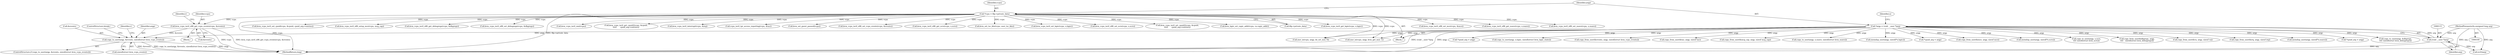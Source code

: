 digraph "0_linux_fda4e2e85589191b123d31cdc21fd33ee70f50fd_3@API" {
"1000511" [label="(Call,copy_to_user(argp, &events, sizeof(struct kvm_vcpu_events)))"];
"1000112" [label="(Call,*argp = (void __user *)arg)"];
"1000114" [label="(Call,(void __user *)arg)"];
"1000103" [label="(MethodParameterIn,unsigned long arg)"];
"1000502" [label="(Call,kvm_vcpu_ioctl_x86_get_vcpu_events(vcpu, &events))"];
"1000106" [label="(Call,*vcpu = filp->private_data)"];
"1000510" [label="(ControlStructure,if (copy_to_user(argp, &events, sizeof(struct kvm_vcpu_events))))"];
"1000103" [label="(MethodParameterIn,unsigned long arg)"];
"1000494" [label="(Call,kvm_vcpu_ioctl_x86_set_mce(vcpu, &mce))"];
"1000710" [label="(Call,memdup_user(argp, sizeof(*u.xcrs)))"];
"1000375" [label="(Call,msr_io(vcpu, argp, do_set_msr, 0))"];
"1000112" [label="(Call,*argp = (void __user *)arg)"];
"1000692" [label="(Call,copy_to_user(argp, u.xcrs,\n\t\t\t\t sizeof(struct kvm_xcrs)))"];
"1000609" [label="(Call,kvm_vcpu_ioctl_x86_get_xsave(vcpu, u.xsave))"];
"1000575" [label="(Call,copy_from_user(&dbgregs, argp,\n\t\t\t\t   sizeof(struct kvm_debugregs)))"];
"1000656" [label="(Call,kvm_vcpu_ioctl_x86_set_xsave(vcpu, u.xsave))"];
"1000116" [label="(Identifier,arg)"];
"1000114" [label="(Call,(void __user *)arg)"];
"1000279" [label="(Call,kvm_vcpu_ioctl_set_cpuid(vcpu, &cpuid, cpuid_arg->entries))"];
"1000517" [label="(ControlStructure,break;)"];
"1000440" [label="(Call,copy_from_user(&va, argp, sizeof va))"];
"1000473" [label="(Call,kvm_vcpu_ioctl_x86_setup_mce(vcpu, mcg_cap))"];
"1000113" [label="(Identifier,argp)"];
"1000104" [label="(Block,)"];
"1000547" [label="(Call,kvm_vcpu_ioctl_x86_get_debugregs(vcpu, &dbgregs))"];
"1000519" [label="(Identifier,r)"];
"1000512" [label="(Identifier,argp)"];
"1000237" [label="(Call,copy_from_user(&irq, argp, sizeof irq))"];
"1000584" [label="(Call,kvm_vcpu_ioctl_x86_set_debugregs(vcpu, &dbgregs))"];
"1000121" [label="(Identifier,u)"];
"1000255" [label="(Call,kvm_vcpu_ioctl_nmi(vcpu))"];
"1000507" [label="(Identifier,r)"];
"1000637" [label="(Call,memdup_user(argp, sizeof(*u.xsave)))"];
"1000337" [label="(Call,kvm_vcpu_ioctl_get_cpuid2(vcpu, &cpuid,\n\t\t\t\t\t      cpuid_arg->entries))"];
"1000319" [label="(Call,*cpuid_arg = argp)"];
"1000511" [label="(Call,copy_to_user(argp, &events, sizeof(struct kvm_vcpu_events)))"];
"1000246" [label="(Call,kvm_vcpu_ioctl_interrupt(vcpu, &irq))"];
"1000502" [label="(Call,kvm_vcpu_ioctl_x86_get_vcpu_events(vcpu, &events))"];
"1000504" [label="(Call,&events)"];
"1000398" [label="(Call,vcpu_ioctl_tpr_access_reporting(vcpu, &tac))"];
"1000780" [label="(Call,kvm_set_guest_paused(vcpu))"];
"1000539" [label="(Call,kvm_vcpu_ioctl_x86_set_vcpu_events(vcpu, &events))"];
"1000682" [label="(Call,kvm_vcpu_ioctl_x86_get_xcrs(vcpu, u.xcrs))"];
"1000556" [label="(Call,copy_to_user(argp, &dbgregs,\n\t\t\t\t sizeof(struct kvm_debugregs)))"];
"1000503" [label="(Identifier,vcpu)"];
"1000261" [label="(Call,*cpuid_arg = argp)"];
"1000759" [label="(Call,kvm_set_tsc_khz(vcpu, user_tsc_khz))"];
"1000366" [label="(Call,msr_io(vcpu, argp, kvm_get_msr, 1))"];
"1000500" [label="(Block,)"];
"1000174" [label="(Call,copy_to_user(argp, u.lapic, sizeof(struct kvm_lapic_state)))"];
"1000795" [label="(MethodReturn,long)"];
"1000530" [label="(Call,copy_from_user(&events, argp, sizeof(struct kvm_vcpu_events)))"];
"1000223" [label="(Call,kvm_vcpu_ioctl_set_lapic(vcpu, u.lapic))"];
"1000389" [label="(Call,copy_from_user(&tac, argp, sizeof tac))"];
"1000464" [label="(Call,copy_from_user(&mcg_cap, argp, sizeof mcg_cap))"];
"1000515" [label="(Call,sizeof(struct kvm_vcpu_events))"];
"1000744" [label="(Call,(u32)arg)"];
"1000729" [label="(Call,kvm_vcpu_ioctl_x86_set_xcrs(vcpu, u.xcrs))"];
"1000107" [label="(Identifier,vcpu)"];
"1000619" [label="(Call,copy_to_user(argp, u.xsave, sizeof(struct kvm_xsave)))"];
"1000106" [label="(Call,*vcpu = filp->private_data)"];
"1000308" [label="(Call,kvm_vcpu_ioctl_set_cpuid2(vcpu, &cpuid,\n\t\t\t\t\t      cpuid_arg->entries))"];
"1000450" [label="(Call,kvm_lapic_set_vapic_addr(vcpu, va.vapic_addr))"];
"1000513" [label="(Call,&events)"];
"1000108" [label="(Call,filp->private_data)"];
"1000204" [label="(Call,memdup_user(argp, sizeof(*u.lapic)))"];
"1000290" [label="(Call,*cpuid_arg = argp)"];
"1000485" [label="(Call,copy_from_user(&mce, argp, sizeof mce))"];
"1000161" [label="(Call,kvm_vcpu_ioctl_get_lapic(vcpu, u.lapic))"];
"1000511" -> "1000510"  [label="AST: "];
"1000511" -> "1000515"  [label="CFG: "];
"1000512" -> "1000511"  [label="AST: "];
"1000513" -> "1000511"  [label="AST: "];
"1000515" -> "1000511"  [label="AST: "];
"1000517" -> "1000511"  [label="CFG: "];
"1000519" -> "1000511"  [label="CFG: "];
"1000511" -> "1000795"  [label="DDG: &events"];
"1000511" -> "1000795"  [label="DDG: copy_to_user(argp, &events, sizeof(struct kvm_vcpu_events))"];
"1000511" -> "1000795"  [label="DDG: argp"];
"1000112" -> "1000511"  [label="DDG: argp"];
"1000502" -> "1000511"  [label="DDG: &events"];
"1000112" -> "1000104"  [label="AST: "];
"1000112" -> "1000114"  [label="CFG: "];
"1000113" -> "1000112"  [label="AST: "];
"1000114" -> "1000112"  [label="AST: "];
"1000121" -> "1000112"  [label="CFG: "];
"1000112" -> "1000795"  [label="DDG: (void __user *)arg"];
"1000112" -> "1000795"  [label="DDG: argp"];
"1000114" -> "1000112"  [label="DDG: arg"];
"1000112" -> "1000174"  [label="DDG: argp"];
"1000112" -> "1000204"  [label="DDG: argp"];
"1000112" -> "1000237"  [label="DDG: argp"];
"1000112" -> "1000261"  [label="DDG: argp"];
"1000112" -> "1000290"  [label="DDG: argp"];
"1000112" -> "1000319"  [label="DDG: argp"];
"1000112" -> "1000366"  [label="DDG: argp"];
"1000112" -> "1000375"  [label="DDG: argp"];
"1000112" -> "1000389"  [label="DDG: argp"];
"1000112" -> "1000440"  [label="DDG: argp"];
"1000112" -> "1000464"  [label="DDG: argp"];
"1000112" -> "1000485"  [label="DDG: argp"];
"1000112" -> "1000530"  [label="DDG: argp"];
"1000112" -> "1000556"  [label="DDG: argp"];
"1000112" -> "1000575"  [label="DDG: argp"];
"1000112" -> "1000619"  [label="DDG: argp"];
"1000112" -> "1000637"  [label="DDG: argp"];
"1000112" -> "1000692"  [label="DDG: argp"];
"1000112" -> "1000710"  [label="DDG: argp"];
"1000114" -> "1000116"  [label="CFG: "];
"1000115" -> "1000114"  [label="AST: "];
"1000116" -> "1000114"  [label="AST: "];
"1000114" -> "1000795"  [label="DDG: arg"];
"1000103" -> "1000114"  [label="DDG: arg"];
"1000114" -> "1000744"  [label="DDG: arg"];
"1000103" -> "1000100"  [label="AST: "];
"1000103" -> "1000795"  [label="DDG: arg"];
"1000103" -> "1000744"  [label="DDG: arg"];
"1000502" -> "1000500"  [label="AST: "];
"1000502" -> "1000504"  [label="CFG: "];
"1000503" -> "1000502"  [label="AST: "];
"1000504" -> "1000502"  [label="AST: "];
"1000507" -> "1000502"  [label="CFG: "];
"1000502" -> "1000795"  [label="DDG: vcpu"];
"1000502" -> "1000795"  [label="DDG: kvm_vcpu_ioctl_x86_get_vcpu_events(vcpu, &events)"];
"1000106" -> "1000502"  [label="DDG: vcpu"];
"1000106" -> "1000104"  [label="AST: "];
"1000106" -> "1000108"  [label="CFG: "];
"1000107" -> "1000106"  [label="AST: "];
"1000108" -> "1000106"  [label="AST: "];
"1000113" -> "1000106"  [label="CFG: "];
"1000106" -> "1000795"  [label="DDG: filp->private_data"];
"1000106" -> "1000795"  [label="DDG: vcpu"];
"1000106" -> "1000161"  [label="DDG: vcpu"];
"1000106" -> "1000223"  [label="DDG: vcpu"];
"1000106" -> "1000246"  [label="DDG: vcpu"];
"1000106" -> "1000255"  [label="DDG: vcpu"];
"1000106" -> "1000279"  [label="DDG: vcpu"];
"1000106" -> "1000308"  [label="DDG: vcpu"];
"1000106" -> "1000337"  [label="DDG: vcpu"];
"1000106" -> "1000366"  [label="DDG: vcpu"];
"1000106" -> "1000375"  [label="DDG: vcpu"];
"1000106" -> "1000398"  [label="DDG: vcpu"];
"1000106" -> "1000450"  [label="DDG: vcpu"];
"1000106" -> "1000473"  [label="DDG: vcpu"];
"1000106" -> "1000494"  [label="DDG: vcpu"];
"1000106" -> "1000539"  [label="DDG: vcpu"];
"1000106" -> "1000547"  [label="DDG: vcpu"];
"1000106" -> "1000584"  [label="DDG: vcpu"];
"1000106" -> "1000609"  [label="DDG: vcpu"];
"1000106" -> "1000656"  [label="DDG: vcpu"];
"1000106" -> "1000682"  [label="DDG: vcpu"];
"1000106" -> "1000729"  [label="DDG: vcpu"];
"1000106" -> "1000759"  [label="DDG: vcpu"];
"1000106" -> "1000780"  [label="DDG: vcpu"];
}
